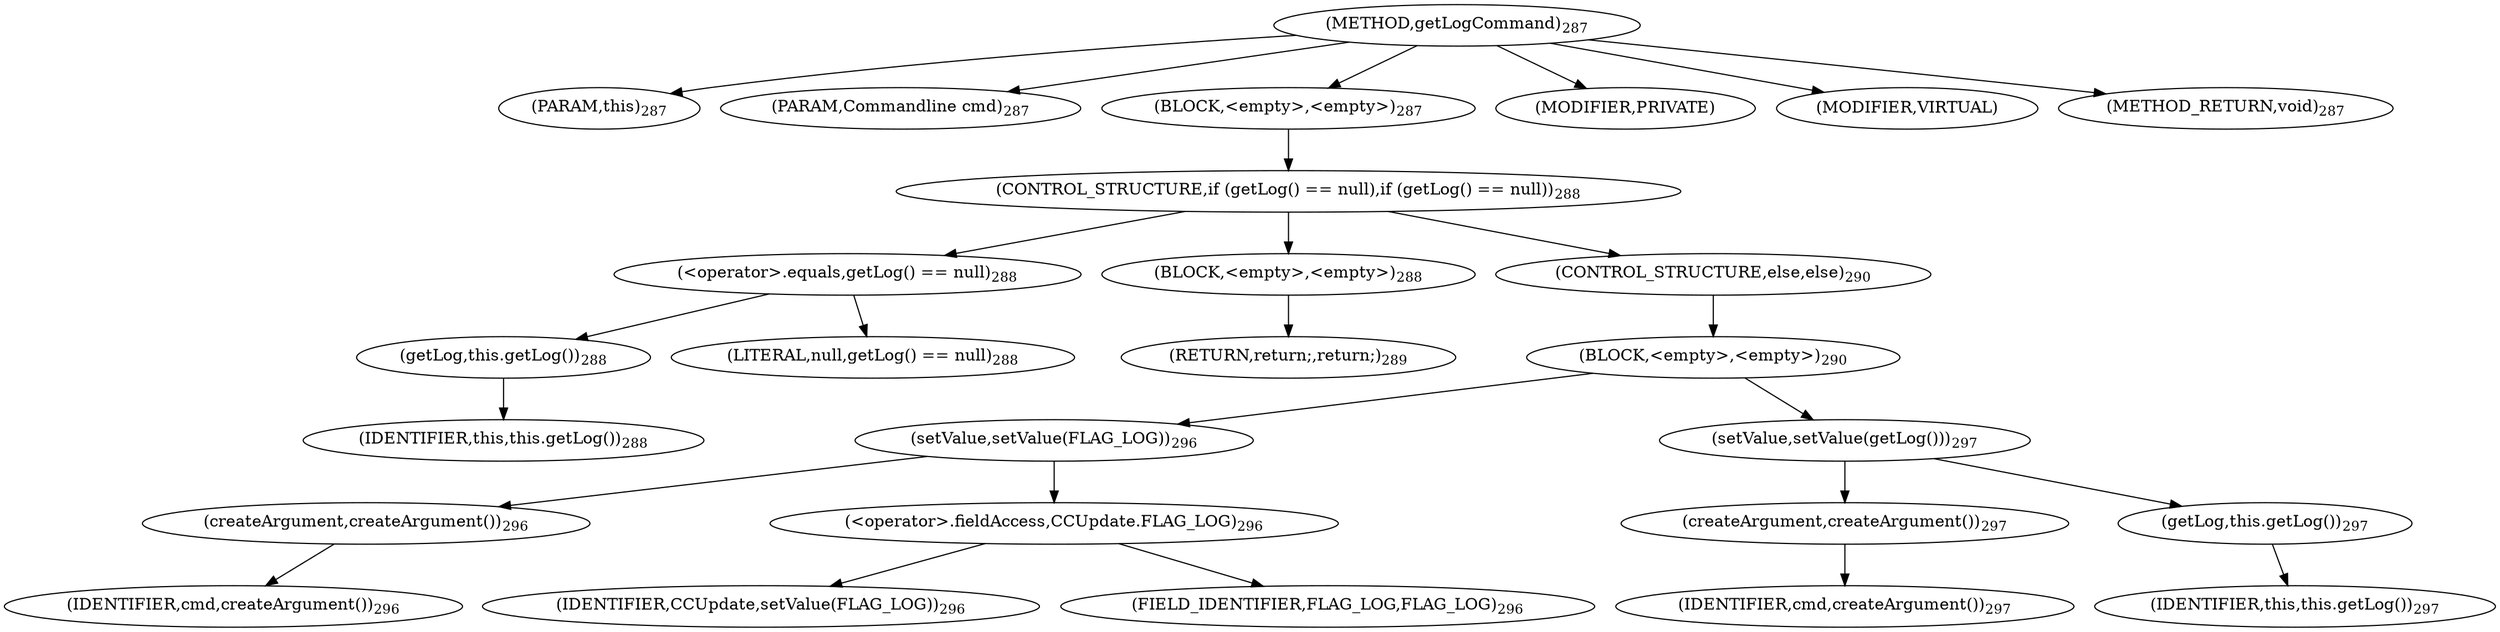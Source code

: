 digraph "getLogCommand" {  
"344" [label = <(METHOD,getLogCommand)<SUB>287</SUB>> ]
"27" [label = <(PARAM,this)<SUB>287</SUB>> ]
"345" [label = <(PARAM,Commandline cmd)<SUB>287</SUB>> ]
"346" [label = <(BLOCK,&lt;empty&gt;,&lt;empty&gt;)<SUB>287</SUB>> ]
"347" [label = <(CONTROL_STRUCTURE,if (getLog() == null),if (getLog() == null))<SUB>288</SUB>> ]
"348" [label = <(&lt;operator&gt;.equals,getLog() == null)<SUB>288</SUB>> ]
"349" [label = <(getLog,this.getLog())<SUB>288</SUB>> ]
"26" [label = <(IDENTIFIER,this,this.getLog())<SUB>288</SUB>> ]
"350" [label = <(LITERAL,null,getLog() == null)<SUB>288</SUB>> ]
"351" [label = <(BLOCK,&lt;empty&gt;,&lt;empty&gt;)<SUB>288</SUB>> ]
"352" [label = <(RETURN,return;,return;)<SUB>289</SUB>> ]
"353" [label = <(CONTROL_STRUCTURE,else,else)<SUB>290</SUB>> ]
"354" [label = <(BLOCK,&lt;empty&gt;,&lt;empty&gt;)<SUB>290</SUB>> ]
"355" [label = <(setValue,setValue(FLAG_LOG))<SUB>296</SUB>> ]
"356" [label = <(createArgument,createArgument())<SUB>296</SUB>> ]
"357" [label = <(IDENTIFIER,cmd,createArgument())<SUB>296</SUB>> ]
"358" [label = <(&lt;operator&gt;.fieldAccess,CCUpdate.FLAG_LOG)<SUB>296</SUB>> ]
"359" [label = <(IDENTIFIER,CCUpdate,setValue(FLAG_LOG))<SUB>296</SUB>> ]
"360" [label = <(FIELD_IDENTIFIER,FLAG_LOG,FLAG_LOG)<SUB>296</SUB>> ]
"361" [label = <(setValue,setValue(getLog()))<SUB>297</SUB>> ]
"362" [label = <(createArgument,createArgument())<SUB>297</SUB>> ]
"363" [label = <(IDENTIFIER,cmd,createArgument())<SUB>297</SUB>> ]
"364" [label = <(getLog,this.getLog())<SUB>297</SUB>> ]
"28" [label = <(IDENTIFIER,this,this.getLog())<SUB>297</SUB>> ]
"365" [label = <(MODIFIER,PRIVATE)> ]
"366" [label = <(MODIFIER,VIRTUAL)> ]
"367" [label = <(METHOD_RETURN,void)<SUB>287</SUB>> ]
  "344" -> "27" 
  "344" -> "345" 
  "344" -> "346" 
  "344" -> "365" 
  "344" -> "366" 
  "344" -> "367" 
  "346" -> "347" 
  "347" -> "348" 
  "347" -> "351" 
  "347" -> "353" 
  "348" -> "349" 
  "348" -> "350" 
  "349" -> "26" 
  "351" -> "352" 
  "353" -> "354" 
  "354" -> "355" 
  "354" -> "361" 
  "355" -> "356" 
  "355" -> "358" 
  "356" -> "357" 
  "358" -> "359" 
  "358" -> "360" 
  "361" -> "362" 
  "361" -> "364" 
  "362" -> "363" 
  "364" -> "28" 
}
